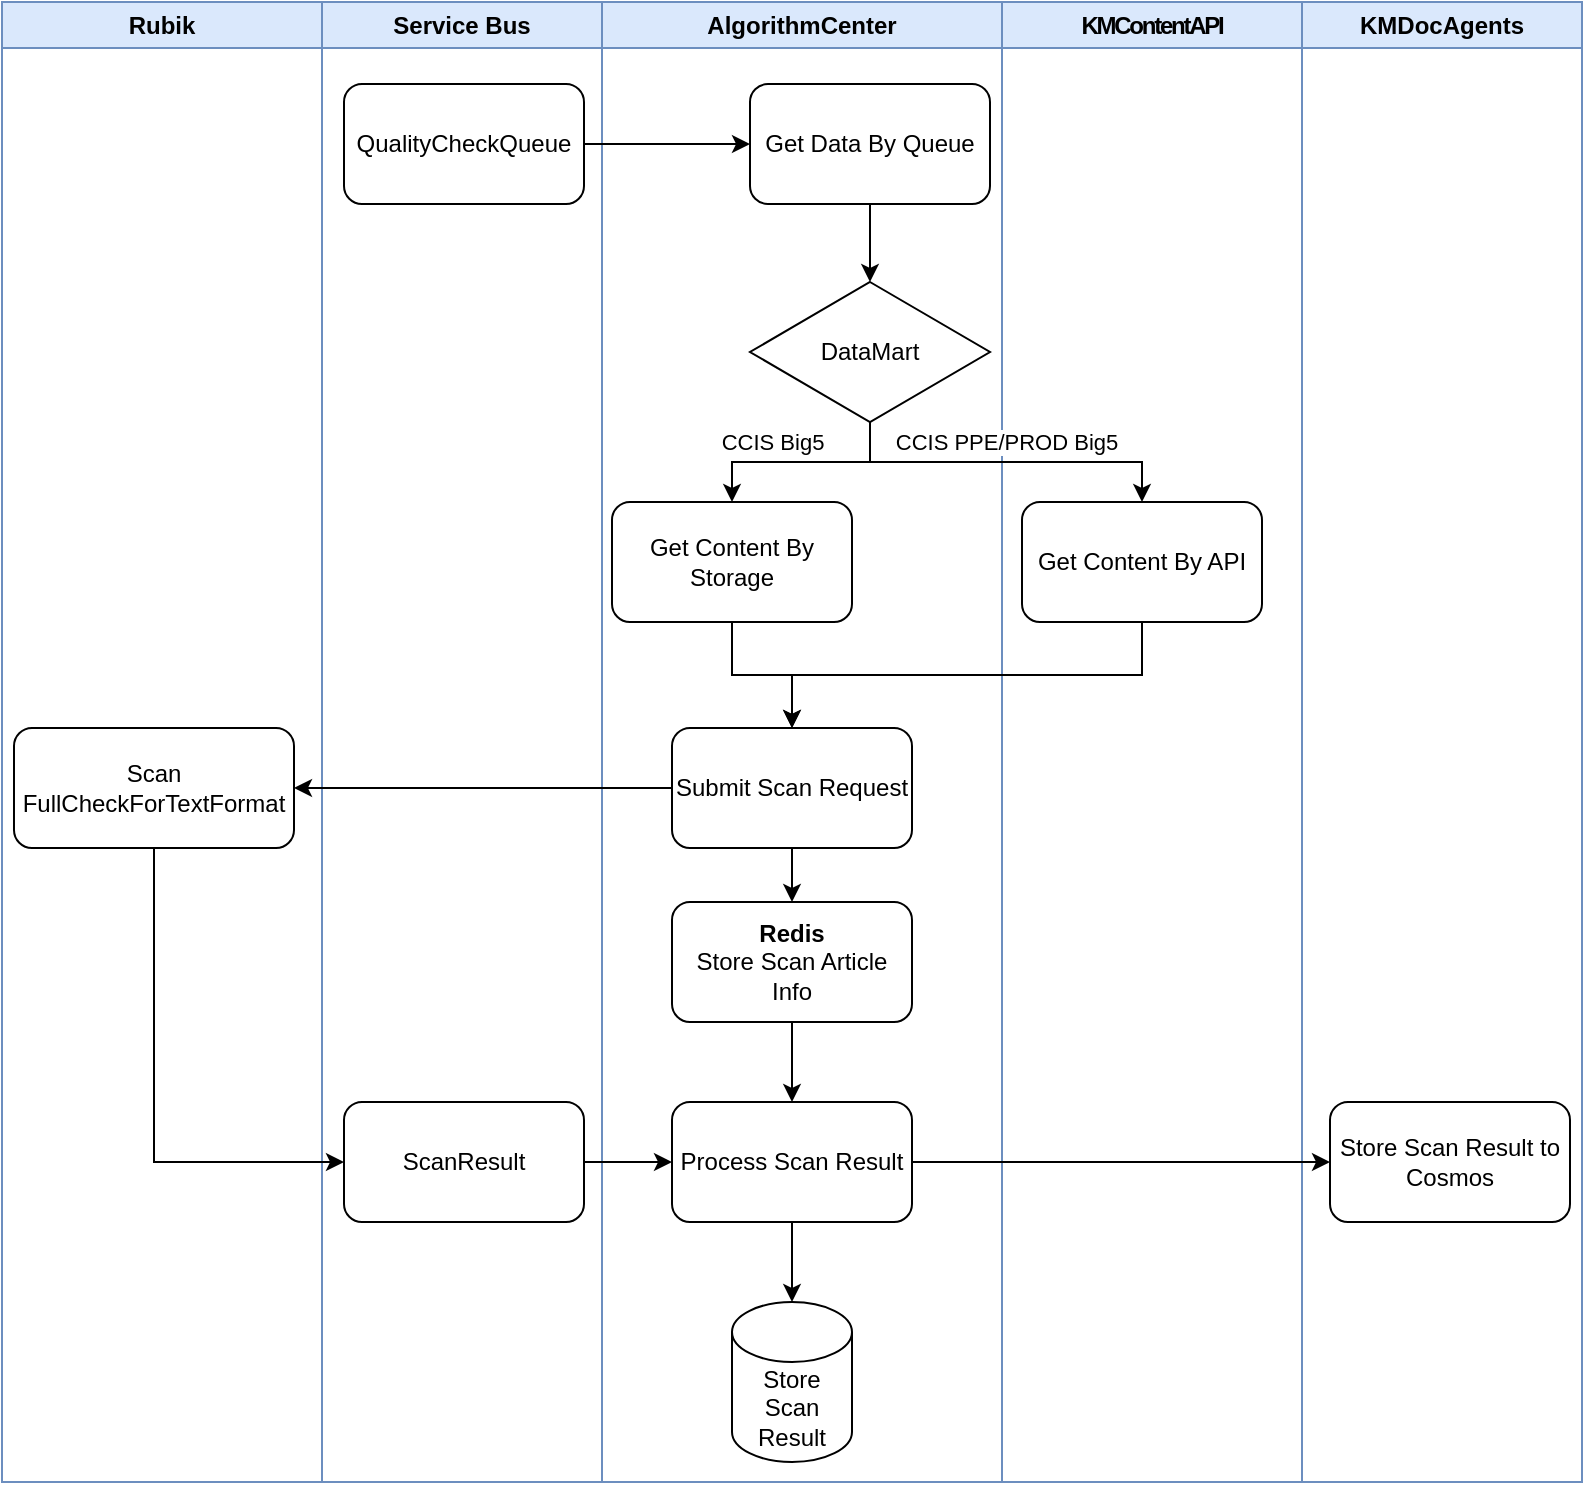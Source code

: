 <mxfile version="24.7.12" pages="2">
  <diagram name="Page-1" id="nZPRc_wx3SArP6eaqZQC">
    <mxGraphModel dx="1426" dy="747" grid="0" gridSize="10" guides="1" tooltips="1" connect="1" arrows="1" fold="1" page="0" pageScale="1" pageWidth="827" pageHeight="1169" math="0" shadow="0">
      <root>
        <mxCell id="0" />
        <mxCell id="1" parent="0" />
        <mxCell id="w8XaqfnSHReKEpxK6DeZ-1" value="Rubik" style="swimlane;whiteSpace=wrap;html=1;fillColor=#dae8fc;strokeColor=#6c8ebf;connectable=1;container=0;" vertex="1" parent="1">
          <mxGeometry x="10" y="60" width="160" height="740" as="geometry" />
        </mxCell>
        <mxCell id="Jjtg4Tj6DGNZkt8a8X1Q-21" value="Scan&lt;br&gt;FullCheckForTextFormat" style="rounded=1;whiteSpace=wrap;html=1;" vertex="1" parent="w8XaqfnSHReKEpxK6DeZ-1">
          <mxGeometry x="6" y="363" width="140" height="60" as="geometry" />
        </mxCell>
        <mxCell id="w8XaqfnSHReKEpxK6DeZ-2" value="Service Bus" style="swimlane;whiteSpace=wrap;html=1;fillColor=#dae8fc;strokeColor=#6c8ebf;container=0;" vertex="1" parent="1">
          <mxGeometry x="170" y="60" width="140" height="740" as="geometry" />
        </mxCell>
        <mxCell id="Jjtg4Tj6DGNZkt8a8X1Q-1" value="QualityCheckQueue" style="rounded=1;whiteSpace=wrap;html=1;" vertex="1" parent="w8XaqfnSHReKEpxK6DeZ-2">
          <mxGeometry x="11" y="41" width="120" height="60" as="geometry" />
        </mxCell>
        <mxCell id="Jjtg4Tj6DGNZkt8a8X1Q-4" value="ScanResult" style="rounded=1;whiteSpace=wrap;html=1;" vertex="1" parent="w8XaqfnSHReKEpxK6DeZ-2">
          <mxGeometry x="11" y="550" width="120" height="60" as="geometry" />
        </mxCell>
        <mxCell id="w8XaqfnSHReKEpxK6DeZ-3" value="AlgorithmCenter" style="swimlane;whiteSpace=wrap;html=1;startSize=23;fillColor=#dae8fc;strokeColor=#6c8ebf;container=0;" vertex="1" parent="1">
          <mxGeometry x="310" y="60" width="200" height="740" as="geometry" />
        </mxCell>
        <mxCell id="Jjtg4Tj6DGNZkt8a8X1Q-36" style="edgeStyle=orthogonalEdgeStyle;rounded=0;orthogonalLoop=1;jettySize=auto;html=1;exitX=0.5;exitY=1;exitDx=0;exitDy=0;entryX=0.5;entryY=0;entryDx=0;entryDy=0;" edge="1" parent="w8XaqfnSHReKEpxK6DeZ-3" source="Jjtg4Tj6DGNZkt8a8X1Q-5" target="Jjtg4Tj6DGNZkt8a8X1Q-11">
          <mxGeometry relative="1" as="geometry" />
        </mxCell>
        <mxCell id="Jjtg4Tj6DGNZkt8a8X1Q-5" value="Get Data By Queue" style="rounded=1;whiteSpace=wrap;html=1;" vertex="1" parent="w8XaqfnSHReKEpxK6DeZ-3">
          <mxGeometry x="74" y="41" width="120" height="60" as="geometry" />
        </mxCell>
        <mxCell id="Jjtg4Tj6DGNZkt8a8X1Q-11" value="DataMart" style="rhombus;whiteSpace=wrap;html=1;" vertex="1" parent="w8XaqfnSHReKEpxK6DeZ-3">
          <mxGeometry x="74" y="140" width="120" height="70" as="geometry" />
        </mxCell>
        <mxCell id="Jjtg4Tj6DGNZkt8a8X1Q-19" style="edgeStyle=orthogonalEdgeStyle;rounded=0;orthogonalLoop=1;jettySize=auto;html=1;exitX=0.5;exitY=1;exitDx=0;exitDy=0;" edge="1" parent="w8XaqfnSHReKEpxK6DeZ-3" source="Jjtg4Tj6DGNZkt8a8X1Q-13" target="Jjtg4Tj6DGNZkt8a8X1Q-17">
          <mxGeometry relative="1" as="geometry" />
        </mxCell>
        <mxCell id="Jjtg4Tj6DGNZkt8a8X1Q-13" value="Get Content By Storage" style="rounded=1;whiteSpace=wrap;html=1;" vertex="1" parent="w8XaqfnSHReKEpxK6DeZ-3">
          <mxGeometry x="5" y="250" width="120" height="60" as="geometry" />
        </mxCell>
        <mxCell id="Jjtg4Tj6DGNZkt8a8X1Q-14" style="edgeStyle=orthogonalEdgeStyle;rounded=0;orthogonalLoop=1;jettySize=auto;html=1;exitX=0.5;exitY=1;exitDx=0;exitDy=0;entryX=0.5;entryY=0;entryDx=0;entryDy=0;" edge="1" parent="w8XaqfnSHReKEpxK6DeZ-3" source="Jjtg4Tj6DGNZkt8a8X1Q-11" target="Jjtg4Tj6DGNZkt8a8X1Q-13">
          <mxGeometry relative="1" as="geometry" />
        </mxCell>
        <mxCell id="Jjtg4Tj6DGNZkt8a8X1Q-37" value="CCIS Big5" style="edgeLabel;html=1;align=center;verticalAlign=middle;resizable=0;points=[];" vertex="1" connectable="0" parent="Jjtg4Tj6DGNZkt8a8X1Q-14">
          <mxGeometry x="0.463" relative="1" as="geometry">
            <mxPoint x="10" y="-10" as="offset" />
          </mxGeometry>
        </mxCell>
        <mxCell id="Jjtg4Tj6DGNZkt8a8X1Q-34" style="edgeStyle=orthogonalEdgeStyle;rounded=0;orthogonalLoop=1;jettySize=auto;html=1;exitX=0.5;exitY=1;exitDx=0;exitDy=0;entryX=0.5;entryY=0;entryDx=0;entryDy=0;" edge="1" parent="w8XaqfnSHReKEpxK6DeZ-3" source="Jjtg4Tj6DGNZkt8a8X1Q-17" target="Jjtg4Tj6DGNZkt8a8X1Q-25">
          <mxGeometry relative="1" as="geometry" />
        </mxCell>
        <mxCell id="Jjtg4Tj6DGNZkt8a8X1Q-17" value="Submit Scan Request" style="rounded=1;whiteSpace=wrap;html=1;" vertex="1" parent="w8XaqfnSHReKEpxK6DeZ-3">
          <mxGeometry x="35" y="363" width="120" height="60" as="geometry" />
        </mxCell>
        <mxCell id="Jjtg4Tj6DGNZkt8a8X1Q-30" style="edgeStyle=orthogonalEdgeStyle;rounded=0;orthogonalLoop=1;jettySize=auto;html=1;exitX=0.5;exitY=1;exitDx=0;exitDy=0;" edge="1" parent="w8XaqfnSHReKEpxK6DeZ-3" source="Jjtg4Tj6DGNZkt8a8X1Q-24" target="Jjtg4Tj6DGNZkt8a8X1Q-29">
          <mxGeometry relative="1" as="geometry" />
        </mxCell>
        <mxCell id="Jjtg4Tj6DGNZkt8a8X1Q-24" value="Process Scan Result" style="rounded=1;whiteSpace=wrap;html=1;" vertex="1" parent="w8XaqfnSHReKEpxK6DeZ-3">
          <mxGeometry x="35" y="550" width="120" height="60" as="geometry" />
        </mxCell>
        <mxCell id="Jjtg4Tj6DGNZkt8a8X1Q-29" value="Store Scan Result" style="shape=cylinder3;whiteSpace=wrap;html=1;boundedLbl=1;backgroundOutline=1;size=15;" vertex="1" parent="w8XaqfnSHReKEpxK6DeZ-3">
          <mxGeometry x="65" y="650" width="60" height="80" as="geometry" />
        </mxCell>
        <mxCell id="Jjtg4Tj6DGNZkt8a8X1Q-25" value="&lt;b&gt;Redis&lt;/b&gt;&lt;br&gt;Store Scan Article Info" style="rounded=1;whiteSpace=wrap;html=1;" vertex="1" parent="w8XaqfnSHReKEpxK6DeZ-3">
          <mxGeometry x="35" y="450" width="120" height="60" as="geometry" />
        </mxCell>
        <mxCell id="Jjtg4Tj6DGNZkt8a8X1Q-28" style="edgeStyle=orthogonalEdgeStyle;rounded=0;orthogonalLoop=1;jettySize=auto;html=1;exitX=0.5;exitY=1;exitDx=0;exitDy=0;" edge="1" parent="w8XaqfnSHReKEpxK6DeZ-3" source="Jjtg4Tj6DGNZkt8a8X1Q-25" target="Jjtg4Tj6DGNZkt8a8X1Q-24">
          <mxGeometry relative="1" as="geometry" />
        </mxCell>
        <mxCell id="Jjtg4Tj6DGNZkt8a8X1Q-6" style="edgeStyle=orthogonalEdgeStyle;rounded=0;orthogonalLoop=1;jettySize=auto;html=1;exitX=1;exitY=0.5;exitDx=0;exitDy=0;entryX=0;entryY=0.5;entryDx=0;entryDy=0;" edge="1" parent="1" source="Jjtg4Tj6DGNZkt8a8X1Q-1" target="Jjtg4Tj6DGNZkt8a8X1Q-5">
          <mxGeometry relative="1" as="geometry" />
        </mxCell>
        <mxCell id="w8XaqfnSHReKEpxK6DeZ-7" value="&lt;div style=&quot;text-align: start;&quot;&gt;&lt;span style=&quot;letter-spacing: -1.12px; text-wrap: nowrap;&quot;&gt;KMContentAPI&lt;/span&gt;&lt;br&gt;&lt;/div&gt;" style="swimlane;whiteSpace=wrap;html=1;startSize=23;fillColor=#dae8fc;strokeColor=#6c8ebf;container=0;" vertex="1" parent="1">
          <mxGeometry x="510" y="60" width="150" height="740" as="geometry" />
        </mxCell>
        <mxCell id="Jjtg4Tj6DGNZkt8a8X1Q-15" value="Get Content By API" style="rounded=1;whiteSpace=wrap;html=1;" vertex="1" parent="w8XaqfnSHReKEpxK6DeZ-7">
          <mxGeometry x="10" y="250" width="120" height="60" as="geometry" />
        </mxCell>
        <mxCell id="Jjtg4Tj6DGNZkt8a8X1Q-16" style="edgeStyle=orthogonalEdgeStyle;rounded=0;orthogonalLoop=1;jettySize=auto;html=1;exitX=0.5;exitY=1;exitDx=0;exitDy=0;" edge="1" parent="1" source="Jjtg4Tj6DGNZkt8a8X1Q-11" target="Jjtg4Tj6DGNZkt8a8X1Q-15">
          <mxGeometry relative="1" as="geometry" />
        </mxCell>
        <mxCell id="Jjtg4Tj6DGNZkt8a8X1Q-38" value="CCIS PPE/PROD Big5" style="edgeLabel;html=1;align=center;verticalAlign=middle;resizable=0;points=[];" vertex="1" connectable="0" parent="Jjtg4Tj6DGNZkt8a8X1Q-16">
          <mxGeometry x="-0.005" y="1" relative="1" as="geometry">
            <mxPoint y="-9" as="offset" />
          </mxGeometry>
        </mxCell>
        <mxCell id="Jjtg4Tj6DGNZkt8a8X1Q-20" style="edgeStyle=orthogonalEdgeStyle;rounded=0;orthogonalLoop=1;jettySize=auto;html=1;exitX=0.5;exitY=1;exitDx=0;exitDy=0;entryX=0.5;entryY=0;entryDx=0;entryDy=0;" edge="1" parent="1" source="Jjtg4Tj6DGNZkt8a8X1Q-15" target="Jjtg4Tj6DGNZkt8a8X1Q-17">
          <mxGeometry relative="1" as="geometry" />
        </mxCell>
        <mxCell id="Jjtg4Tj6DGNZkt8a8X1Q-22" style="edgeStyle=orthogonalEdgeStyle;rounded=0;orthogonalLoop=1;jettySize=auto;html=1;exitX=0;exitY=0.5;exitDx=0;exitDy=0;entryX=1;entryY=0.5;entryDx=0;entryDy=0;" edge="1" parent="1" source="Jjtg4Tj6DGNZkt8a8X1Q-17" target="Jjtg4Tj6DGNZkt8a8X1Q-21">
          <mxGeometry relative="1" as="geometry" />
        </mxCell>
        <mxCell id="Jjtg4Tj6DGNZkt8a8X1Q-23" style="edgeStyle=orthogonalEdgeStyle;rounded=0;orthogonalLoop=1;jettySize=auto;html=1;exitX=0.5;exitY=1;exitDx=0;exitDy=0;entryX=0;entryY=0.5;entryDx=0;entryDy=0;" edge="1" parent="1" source="Jjtg4Tj6DGNZkt8a8X1Q-21" target="Jjtg4Tj6DGNZkt8a8X1Q-4">
          <mxGeometry relative="1" as="geometry" />
        </mxCell>
        <mxCell id="Jjtg4Tj6DGNZkt8a8X1Q-27" style="edgeStyle=orthogonalEdgeStyle;rounded=0;orthogonalLoop=1;jettySize=auto;html=1;exitX=1;exitY=0.5;exitDx=0;exitDy=0;entryX=0;entryY=0.5;entryDx=0;entryDy=0;" edge="1" parent="1" source="Jjtg4Tj6DGNZkt8a8X1Q-4" target="Jjtg4Tj6DGNZkt8a8X1Q-24">
          <mxGeometry relative="1" as="geometry" />
        </mxCell>
        <mxCell id="Jjtg4Tj6DGNZkt8a8X1Q-31" value="KMDocAgents" style="swimlane;whiteSpace=wrap;html=1;fillColor=#dae8fc;strokeColor=#6c8ebf;container=0;" vertex="1" parent="1">
          <mxGeometry x="660" y="60" width="140" height="740" as="geometry" />
        </mxCell>
        <mxCell id="Jjtg4Tj6DGNZkt8a8X1Q-32" value="Store Scan Result to Cosmos" style="rounded=1;whiteSpace=wrap;html=1;" vertex="1" parent="Jjtg4Tj6DGNZkt8a8X1Q-31">
          <mxGeometry x="14" y="550" width="120" height="60" as="geometry" />
        </mxCell>
        <mxCell id="Jjtg4Tj6DGNZkt8a8X1Q-33" style="edgeStyle=orthogonalEdgeStyle;rounded=0;orthogonalLoop=1;jettySize=auto;html=1;exitX=1;exitY=0.5;exitDx=0;exitDy=0;" edge="1" parent="1" source="Jjtg4Tj6DGNZkt8a8X1Q-24" target="Jjtg4Tj6DGNZkt8a8X1Q-32">
          <mxGeometry relative="1" as="geometry" />
        </mxCell>
      </root>
    </mxGraphModel>
  </diagram>
  <diagram id="9x1ArE39Op9YJd5b_G_t" name="Page-2">
    <mxGraphModel dx="1426" dy="747" grid="1" gridSize="10" guides="1" tooltips="1" connect="1" arrows="1" fold="1" page="1" pageScale="1" pageWidth="827" pageHeight="1169" math="0" shadow="0">
      <root>
        <mxCell id="0" />
        <mxCell id="1" parent="0" />
        <mxCell id="jsRABJbGXxrS_mvRtbSF-1" value="" style="rounded=1;whiteSpace=wrap;html=1;" vertex="1" parent="1">
          <mxGeometry x="150" y="40" width="120" height="60" as="geometry" />
        </mxCell>
      </root>
    </mxGraphModel>
  </diagram>
</mxfile>
